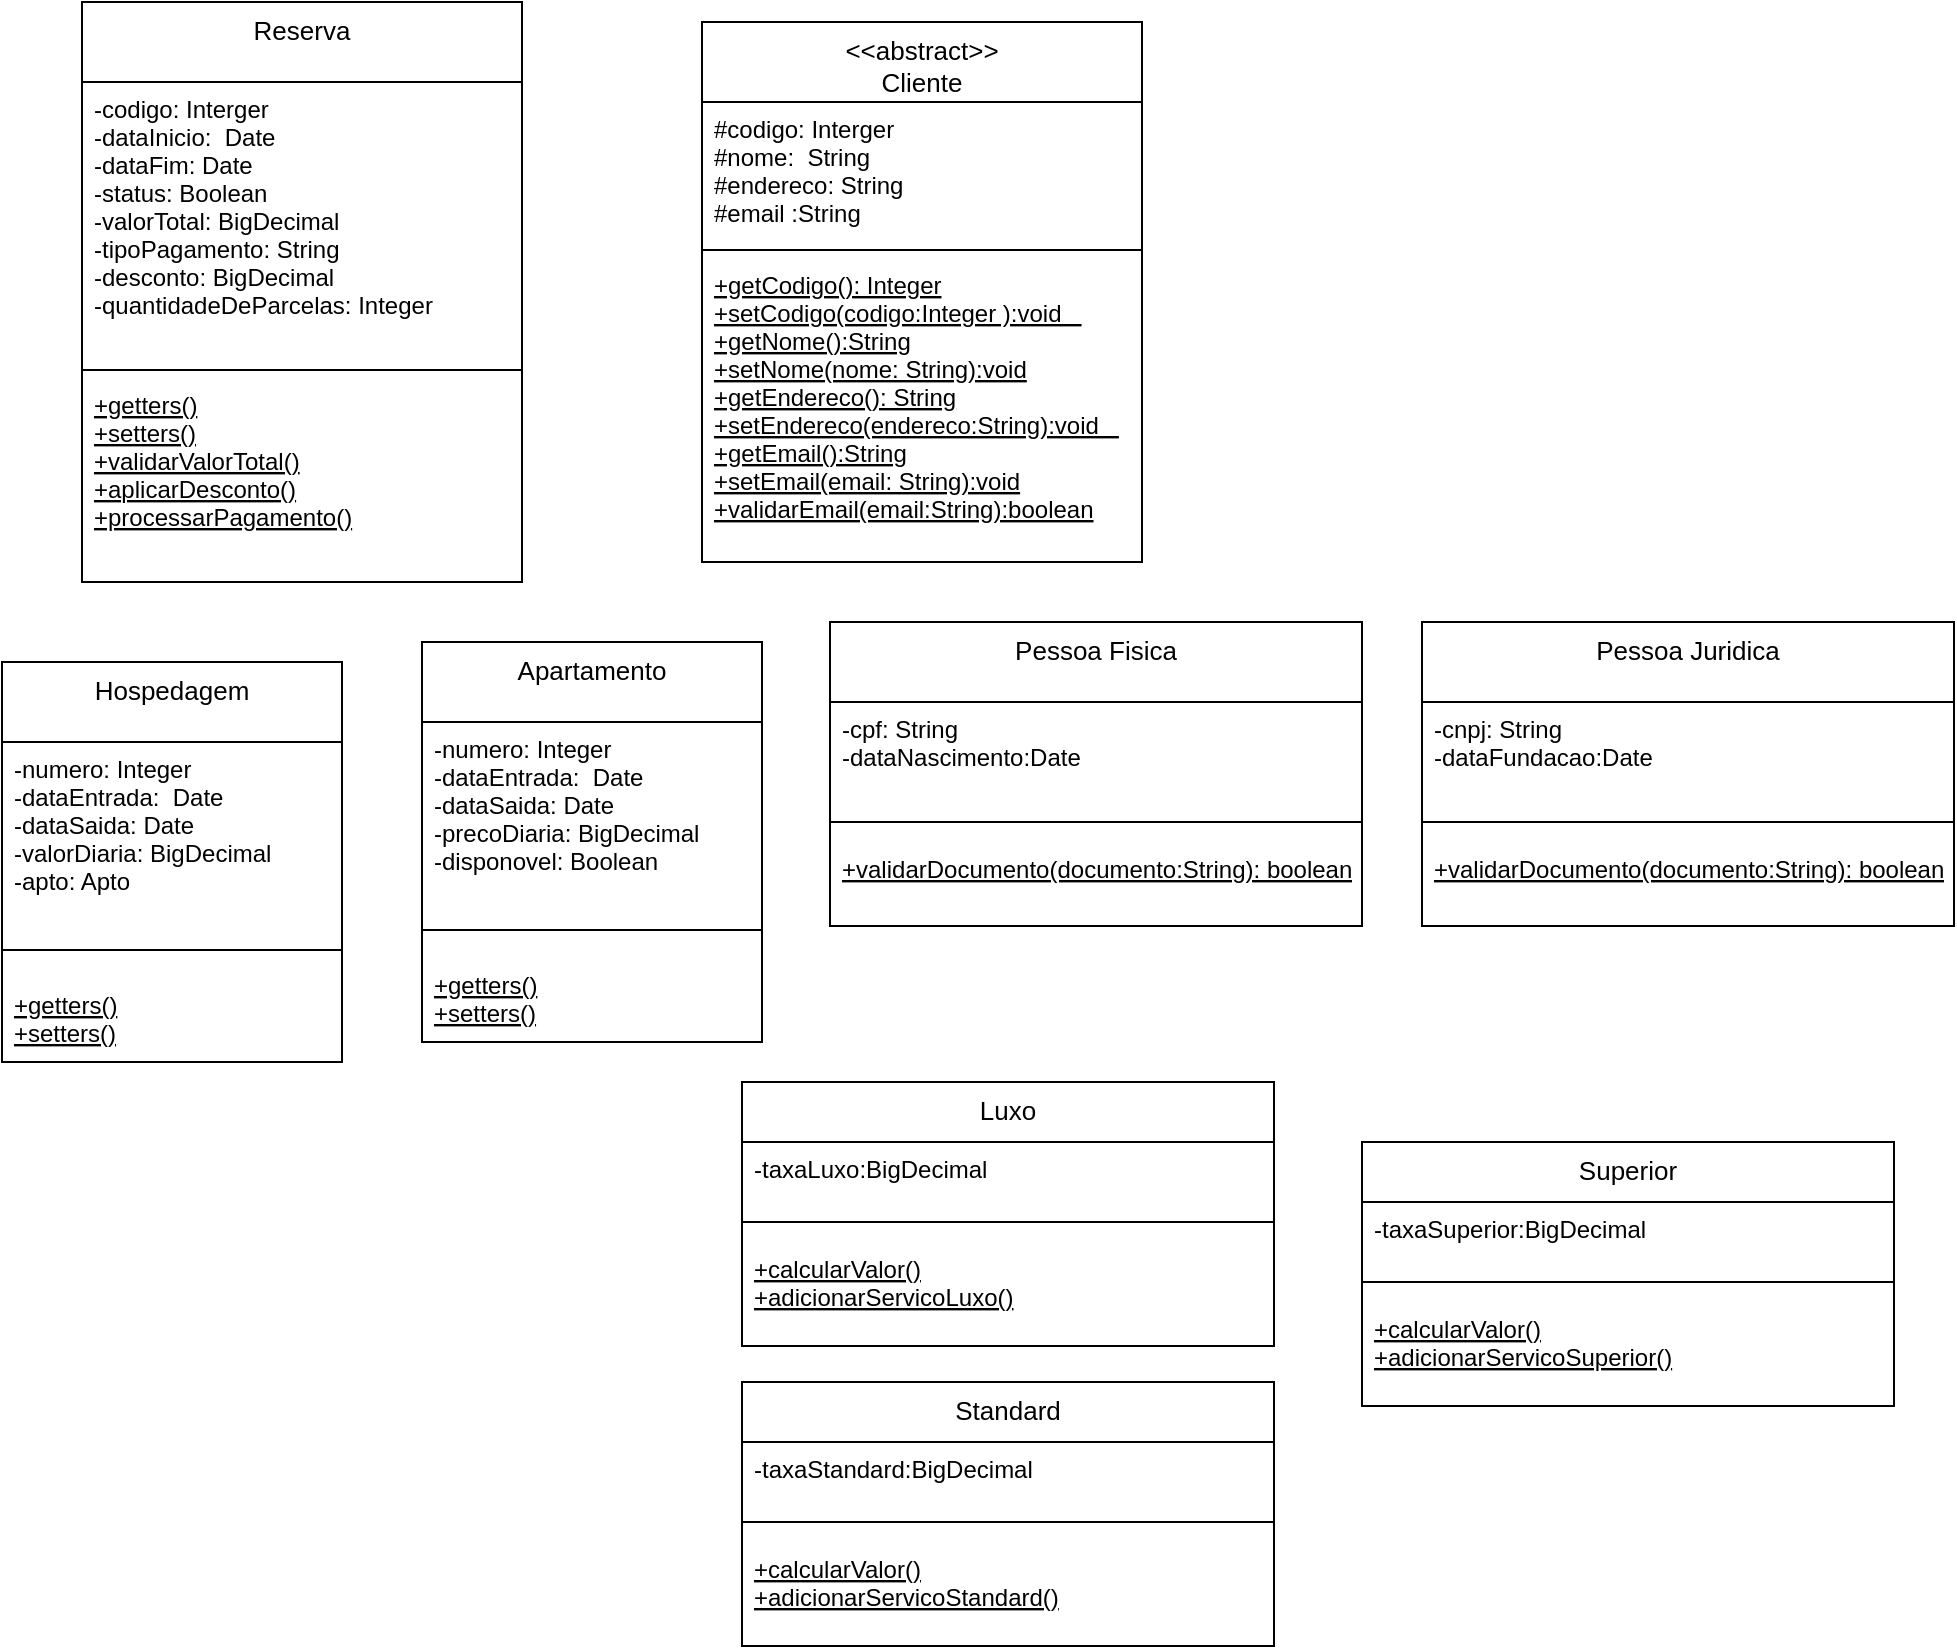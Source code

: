 <mxfile version="24.3.1" type="github">
  <diagram id="C5RBs43oDa-KdzZeNtuy" name="Page-1">
    <mxGraphModel dx="503" dy="243" grid="1" gridSize="10" guides="1" tooltips="1" connect="1" arrows="1" fold="1" page="1" pageScale="1" pageWidth="827" pageHeight="1169" math="0" shadow="0">
      <root>
        <mxCell id="WIyWlLk6GJQsqaUBKTNV-0" />
        <mxCell id="WIyWlLk6GJQsqaUBKTNV-1" parent="WIyWlLk6GJQsqaUBKTNV-0" />
        <mxCell id="zkfFHV4jXpPFQw0GAbJ--6" value="&lt;&lt;abstract&gt;&gt;&#xa;Cliente" style="swimlane;fontStyle=0;align=center;verticalAlign=top;childLayout=stackLayout;horizontal=1;startSize=40;horizontalStack=0;resizeParent=1;resizeLast=0;collapsible=1;marginBottom=0;rounded=0;shadow=0;strokeWidth=1;fontSize=13;" parent="WIyWlLk6GJQsqaUBKTNV-1" vertex="1">
          <mxGeometry x="350" y="190" width="220" height="270" as="geometry">
            <mxRectangle x="130" y="380" width="160" height="26" as="alternateBounds" />
          </mxGeometry>
        </mxCell>
        <mxCell id="zkfFHV4jXpPFQw0GAbJ--7" value="#codigo: Interger&#xa;#nome:  String&#xa;#endereco: String&#xa;#email :String" style="text;align=left;verticalAlign=top;spacingLeft=4;spacingRight=4;overflow=hidden;rotatable=0;points=[[0,0.5],[1,0.5]];portConstraint=eastwest;" parent="zkfFHV4jXpPFQw0GAbJ--6" vertex="1">
          <mxGeometry y="40" width="220" height="70" as="geometry" />
        </mxCell>
        <mxCell id="zkfFHV4jXpPFQw0GAbJ--9" value="" style="line;html=1;strokeWidth=1;align=left;verticalAlign=middle;spacingTop=-1;spacingLeft=3;spacingRight=3;rotatable=0;labelPosition=right;points=[];portConstraint=eastwest;" parent="zkfFHV4jXpPFQw0GAbJ--6" vertex="1">
          <mxGeometry y="110" width="220" height="8" as="geometry" />
        </mxCell>
        <mxCell id="hSTDr8NA67b-wajZTIG6-1" value="Reserva" style="swimlane;fontStyle=0;align=center;verticalAlign=top;childLayout=stackLayout;horizontal=1;startSize=40;horizontalStack=0;resizeParent=1;resizeLast=0;collapsible=1;marginBottom=0;rounded=0;shadow=0;strokeWidth=1;fontSize=13;" vertex="1" parent="WIyWlLk6GJQsqaUBKTNV-1">
          <mxGeometry x="40" y="180" width="220" height="290" as="geometry">
            <mxRectangle x="130" y="380" width="160" height="26" as="alternateBounds" />
          </mxGeometry>
        </mxCell>
        <mxCell id="hSTDr8NA67b-wajZTIG6-2" value="-codigo: Interger&#xa;-dataInicio:  Date&#xa;-dataFim: Date&#xa;-status: Boolean&#xa;-valorTotal: BigDecimal&#xa;-tipoPagamento: String&#xa;-desconto: BigDecimal&#xa;-quantidadeDeParcelas: Integer" style="text;align=left;verticalAlign=top;spacingLeft=4;spacingRight=4;overflow=hidden;rotatable=0;points=[[0,0.5],[1,0.5]];portConstraint=eastwest;" vertex="1" parent="hSTDr8NA67b-wajZTIG6-1">
          <mxGeometry y="40" width="220" height="140" as="geometry" />
        </mxCell>
        <mxCell id="hSTDr8NA67b-wajZTIG6-3" value="" style="line;html=1;strokeWidth=1;align=left;verticalAlign=middle;spacingTop=-1;spacingLeft=3;spacingRight=3;rotatable=0;labelPosition=right;points=[];portConstraint=eastwest;" vertex="1" parent="hSTDr8NA67b-wajZTIG6-1">
          <mxGeometry y="180" width="220" height="8" as="geometry" />
        </mxCell>
        <mxCell id="hSTDr8NA67b-wajZTIG6-4" value="+getters()&#xa;+setters()&#xa;+validarValorTotal()&#xa;+aplicarDesconto()&#xa;+processarPagamento()" style="text;align=left;verticalAlign=top;spacingLeft=4;spacingRight=4;overflow=hidden;rotatable=0;points=[[0,0.5],[1,0.5]];portConstraint=eastwest;fontStyle=4" vertex="1" parent="hSTDr8NA67b-wajZTIG6-1">
          <mxGeometry y="188" width="220" height="82" as="geometry" />
        </mxCell>
        <mxCell id="zkfFHV4jXpPFQw0GAbJ--10" value="+getCodigo(): Integer&#xa;+setCodigo(codigo:Integer ):void   &#xa;+getNome():String&#xa;+setNome(nome: String):void&#xa;+getEndereco(): String&#xa;+setEndereco(endereco:String):void   &#xa;+getEmail():String&#xa;+setEmail(email: String):void&#xa;+validarEmail(email:String):boolean&#xa;" style="text;align=left;verticalAlign=top;spacingLeft=4;spacingRight=4;overflow=hidden;rotatable=0;points=[[0,0.5],[1,0.5]];portConstraint=eastwest;fontStyle=4" parent="WIyWlLk6GJQsqaUBKTNV-1" vertex="1">
          <mxGeometry x="350" y="308" width="220" height="152" as="geometry" />
        </mxCell>
        <mxCell id="hSTDr8NA67b-wajZTIG6-9" value="Hospedagem" style="swimlane;fontStyle=0;align=center;verticalAlign=top;childLayout=stackLayout;horizontal=1;startSize=40;horizontalStack=0;resizeParent=1;resizeLast=0;collapsible=1;marginBottom=0;rounded=0;shadow=0;strokeWidth=1;fontSize=13;" vertex="1" parent="WIyWlLk6GJQsqaUBKTNV-1">
          <mxGeometry y="510" width="170" height="200" as="geometry">
            <mxRectangle x="130" y="380" width="160" height="26" as="alternateBounds" />
          </mxGeometry>
        </mxCell>
        <mxCell id="hSTDr8NA67b-wajZTIG6-10" value="-numero: Integer&#xa;-dataEntrada:  Date&#xa;-dataSaida: Date&#xa;-valorDiaria: BigDecimal&#xa;-apto: Apto" style="text;align=left;verticalAlign=top;spacingLeft=4;spacingRight=4;overflow=hidden;rotatable=0;points=[[0,0.5],[1,0.5]];portConstraint=eastwest;" vertex="1" parent="hSTDr8NA67b-wajZTIG6-9">
          <mxGeometry y="40" width="170" height="90" as="geometry" />
        </mxCell>
        <mxCell id="hSTDr8NA67b-wajZTIG6-11" value="" style="line;html=1;strokeWidth=1;align=left;verticalAlign=middle;spacingTop=-1;spacingLeft=3;spacingRight=3;rotatable=0;labelPosition=right;points=[];portConstraint=eastwest;" vertex="1" parent="hSTDr8NA67b-wajZTIG6-9">
          <mxGeometry y="130" width="170" height="28" as="geometry" />
        </mxCell>
        <mxCell id="hSTDr8NA67b-wajZTIG6-12" value="+getters()&#xa;+setters()" style="text;align=left;verticalAlign=top;spacingLeft=4;spacingRight=4;overflow=hidden;rotatable=0;points=[[0,0.5],[1,0.5]];portConstraint=eastwest;fontStyle=4" vertex="1" parent="hSTDr8NA67b-wajZTIG6-9">
          <mxGeometry y="158" width="170" height="42" as="geometry" />
        </mxCell>
        <mxCell id="hSTDr8NA67b-wajZTIG6-18" value="Apartamento" style="swimlane;fontStyle=0;align=center;verticalAlign=top;childLayout=stackLayout;horizontal=1;startSize=40;horizontalStack=0;resizeParent=1;resizeLast=0;collapsible=1;marginBottom=0;rounded=0;shadow=0;strokeWidth=1;fontSize=13;" vertex="1" parent="WIyWlLk6GJQsqaUBKTNV-1">
          <mxGeometry x="210" y="500" width="170" height="200" as="geometry">
            <mxRectangle x="130" y="380" width="160" height="26" as="alternateBounds" />
          </mxGeometry>
        </mxCell>
        <mxCell id="hSTDr8NA67b-wajZTIG6-19" value="-numero: Integer&#xa;-dataEntrada:  Date&#xa;-dataSaida: Date&#xa;-precoDiaria: BigDecimal&#xa;-disponovel: Boolean&#xa;" style="text;align=left;verticalAlign=top;spacingLeft=4;spacingRight=4;overflow=hidden;rotatable=0;points=[[0,0.5],[1,0.5]];portConstraint=eastwest;" vertex="1" parent="hSTDr8NA67b-wajZTIG6-18">
          <mxGeometry y="40" width="170" height="90" as="geometry" />
        </mxCell>
        <mxCell id="hSTDr8NA67b-wajZTIG6-20" value="" style="line;html=1;strokeWidth=1;align=left;verticalAlign=middle;spacingTop=-1;spacingLeft=3;spacingRight=3;rotatable=0;labelPosition=right;points=[];portConstraint=eastwest;" vertex="1" parent="hSTDr8NA67b-wajZTIG6-18">
          <mxGeometry y="130" width="170" height="28" as="geometry" />
        </mxCell>
        <mxCell id="hSTDr8NA67b-wajZTIG6-21" value="+getters()&#xa;+setters()" style="text;align=left;verticalAlign=top;spacingLeft=4;spacingRight=4;overflow=hidden;rotatable=0;points=[[0,0.5],[1,0.5]];portConstraint=eastwest;fontStyle=4" vertex="1" parent="hSTDr8NA67b-wajZTIG6-18">
          <mxGeometry y="158" width="170" height="42" as="geometry" />
        </mxCell>
        <mxCell id="hSTDr8NA67b-wajZTIG6-22" value="Pessoa Fisica" style="swimlane;fontStyle=0;align=center;verticalAlign=top;childLayout=stackLayout;horizontal=1;startSize=40;horizontalStack=0;resizeParent=1;resizeLast=0;collapsible=1;marginBottom=0;rounded=0;shadow=0;strokeWidth=1;fontSize=13;" vertex="1" parent="WIyWlLk6GJQsqaUBKTNV-1">
          <mxGeometry x="414" y="490" width="266" height="152" as="geometry">
            <mxRectangle x="130" y="380" width="160" height="26" as="alternateBounds" />
          </mxGeometry>
        </mxCell>
        <mxCell id="hSTDr8NA67b-wajZTIG6-23" value="-cpf: String&#xa;-dataNascimento:Date" style="text;align=left;verticalAlign=top;spacingLeft=4;spacingRight=4;overflow=hidden;rotatable=0;points=[[0,0.5],[1,0.5]];portConstraint=eastwest;" vertex="1" parent="hSTDr8NA67b-wajZTIG6-22">
          <mxGeometry y="40" width="266" height="50" as="geometry" />
        </mxCell>
        <mxCell id="hSTDr8NA67b-wajZTIG6-24" value="" style="line;html=1;strokeWidth=1;align=left;verticalAlign=middle;spacingTop=-1;spacingLeft=3;spacingRight=3;rotatable=0;labelPosition=right;points=[];portConstraint=eastwest;" vertex="1" parent="hSTDr8NA67b-wajZTIG6-22">
          <mxGeometry y="90" width="266" height="20" as="geometry" />
        </mxCell>
        <mxCell id="hSTDr8NA67b-wajZTIG6-25" value="+validarDocumento(documento:String): boolean" style="text;align=left;verticalAlign=top;spacingLeft=4;spacingRight=4;overflow=hidden;rotatable=0;points=[[0,0.5],[1,0.5]];portConstraint=eastwest;fontStyle=4" vertex="1" parent="hSTDr8NA67b-wajZTIG6-22">
          <mxGeometry y="110" width="266" height="42" as="geometry" />
        </mxCell>
        <mxCell id="hSTDr8NA67b-wajZTIG6-26" value="Pessoa Juridica" style="swimlane;fontStyle=0;align=center;verticalAlign=top;childLayout=stackLayout;horizontal=1;startSize=40;horizontalStack=0;resizeParent=1;resizeLast=0;collapsible=1;marginBottom=0;rounded=0;shadow=0;strokeWidth=1;fontSize=13;" vertex="1" parent="WIyWlLk6GJQsqaUBKTNV-1">
          <mxGeometry x="710" y="490" width="266" height="152" as="geometry">
            <mxRectangle x="130" y="380" width="160" height="26" as="alternateBounds" />
          </mxGeometry>
        </mxCell>
        <mxCell id="hSTDr8NA67b-wajZTIG6-27" value="-cnpj: String&#xa;-dataFundacao:Date" style="text;align=left;verticalAlign=top;spacingLeft=4;spacingRight=4;overflow=hidden;rotatable=0;points=[[0,0.5],[1,0.5]];portConstraint=eastwest;" vertex="1" parent="hSTDr8NA67b-wajZTIG6-26">
          <mxGeometry y="40" width="266" height="50" as="geometry" />
        </mxCell>
        <mxCell id="hSTDr8NA67b-wajZTIG6-28" value="" style="line;html=1;strokeWidth=1;align=left;verticalAlign=middle;spacingTop=-1;spacingLeft=3;spacingRight=3;rotatable=0;labelPosition=right;points=[];portConstraint=eastwest;" vertex="1" parent="hSTDr8NA67b-wajZTIG6-26">
          <mxGeometry y="90" width="266" height="20" as="geometry" />
        </mxCell>
        <mxCell id="hSTDr8NA67b-wajZTIG6-29" value="+validarDocumento(documento:String): boolean" style="text;align=left;verticalAlign=top;spacingLeft=4;spacingRight=4;overflow=hidden;rotatable=0;points=[[0,0.5],[1,0.5]];portConstraint=eastwest;fontStyle=4" vertex="1" parent="hSTDr8NA67b-wajZTIG6-26">
          <mxGeometry y="110" width="266" height="42" as="geometry" />
        </mxCell>
        <mxCell id="hSTDr8NA67b-wajZTIG6-30" value="Luxo" style="swimlane;fontStyle=0;align=center;verticalAlign=top;childLayout=stackLayout;horizontal=1;startSize=30;horizontalStack=0;resizeParent=1;resizeLast=0;collapsible=1;marginBottom=0;rounded=0;shadow=0;strokeWidth=1;fontSize=13;" vertex="1" parent="WIyWlLk6GJQsqaUBKTNV-1">
          <mxGeometry x="370" y="720" width="266" height="132" as="geometry">
            <mxRectangle x="130" y="380" width="160" height="26" as="alternateBounds" />
          </mxGeometry>
        </mxCell>
        <mxCell id="hSTDr8NA67b-wajZTIG6-31" value="-taxaLuxo:BigDecimal" style="text;align=left;verticalAlign=top;spacingLeft=4;spacingRight=4;overflow=hidden;rotatable=0;points=[[0,0.5],[1,0.5]];portConstraint=eastwest;" vertex="1" parent="hSTDr8NA67b-wajZTIG6-30">
          <mxGeometry y="30" width="266" height="30" as="geometry" />
        </mxCell>
        <mxCell id="hSTDr8NA67b-wajZTIG6-32" value="" style="line;html=1;strokeWidth=1;align=left;verticalAlign=middle;spacingTop=-1;spacingLeft=3;spacingRight=3;rotatable=0;labelPosition=right;points=[];portConstraint=eastwest;" vertex="1" parent="hSTDr8NA67b-wajZTIG6-30">
          <mxGeometry y="60" width="266" height="20" as="geometry" />
        </mxCell>
        <mxCell id="hSTDr8NA67b-wajZTIG6-33" value="+calcularValor()&#xa;+adicionarServicoLuxo()" style="text;align=left;verticalAlign=top;spacingLeft=4;spacingRight=4;overflow=hidden;rotatable=0;points=[[0,0.5],[1,0.5]];portConstraint=eastwest;fontStyle=4" vertex="1" parent="hSTDr8NA67b-wajZTIG6-30">
          <mxGeometry y="80" width="266" height="42" as="geometry" />
        </mxCell>
        <mxCell id="hSTDr8NA67b-wajZTIG6-38" value="Superior" style="swimlane;fontStyle=0;align=center;verticalAlign=top;childLayout=stackLayout;horizontal=1;startSize=30;horizontalStack=0;resizeParent=1;resizeLast=0;collapsible=1;marginBottom=0;rounded=0;shadow=0;strokeWidth=1;fontSize=13;" vertex="1" parent="WIyWlLk6GJQsqaUBKTNV-1">
          <mxGeometry x="680" y="750" width="266" height="132" as="geometry">
            <mxRectangle x="130" y="380" width="160" height="26" as="alternateBounds" />
          </mxGeometry>
        </mxCell>
        <mxCell id="hSTDr8NA67b-wajZTIG6-39" value="-taxaSuperior:BigDecimal" style="text;align=left;verticalAlign=top;spacingLeft=4;spacingRight=4;overflow=hidden;rotatable=0;points=[[0,0.5],[1,0.5]];portConstraint=eastwest;" vertex="1" parent="hSTDr8NA67b-wajZTIG6-38">
          <mxGeometry y="30" width="266" height="30" as="geometry" />
        </mxCell>
        <mxCell id="hSTDr8NA67b-wajZTIG6-40" value="" style="line;html=1;strokeWidth=1;align=left;verticalAlign=middle;spacingTop=-1;spacingLeft=3;spacingRight=3;rotatable=0;labelPosition=right;points=[];portConstraint=eastwest;" vertex="1" parent="hSTDr8NA67b-wajZTIG6-38">
          <mxGeometry y="60" width="266" height="20" as="geometry" />
        </mxCell>
        <mxCell id="hSTDr8NA67b-wajZTIG6-41" value="+calcularValor()&#xa;+adicionarServicoSuperior()" style="text;align=left;verticalAlign=top;spacingLeft=4;spacingRight=4;overflow=hidden;rotatable=0;points=[[0,0.5],[1,0.5]];portConstraint=eastwest;fontStyle=4" vertex="1" parent="hSTDr8NA67b-wajZTIG6-38">
          <mxGeometry y="80" width="266" height="42" as="geometry" />
        </mxCell>
        <mxCell id="hSTDr8NA67b-wajZTIG6-42" value="Standard" style="swimlane;fontStyle=0;align=center;verticalAlign=top;childLayout=stackLayout;horizontal=1;startSize=30;horizontalStack=0;resizeParent=1;resizeLast=0;collapsible=1;marginBottom=0;rounded=0;shadow=0;strokeWidth=1;fontSize=13;" vertex="1" parent="WIyWlLk6GJQsqaUBKTNV-1">
          <mxGeometry x="370" y="870" width="266" height="132" as="geometry">
            <mxRectangle x="130" y="380" width="160" height="26" as="alternateBounds" />
          </mxGeometry>
        </mxCell>
        <mxCell id="hSTDr8NA67b-wajZTIG6-43" value="-taxaStandard:BigDecimal" style="text;align=left;verticalAlign=top;spacingLeft=4;spacingRight=4;overflow=hidden;rotatable=0;points=[[0,0.5],[1,0.5]];portConstraint=eastwest;" vertex="1" parent="hSTDr8NA67b-wajZTIG6-42">
          <mxGeometry y="30" width="266" height="30" as="geometry" />
        </mxCell>
        <mxCell id="hSTDr8NA67b-wajZTIG6-44" value="" style="line;html=1;strokeWidth=1;align=left;verticalAlign=middle;spacingTop=-1;spacingLeft=3;spacingRight=3;rotatable=0;labelPosition=right;points=[];portConstraint=eastwest;" vertex="1" parent="hSTDr8NA67b-wajZTIG6-42">
          <mxGeometry y="60" width="266" height="20" as="geometry" />
        </mxCell>
        <mxCell id="hSTDr8NA67b-wajZTIG6-45" value="+calcularValor()&#xa;+adicionarServicoStandard()" style="text;align=left;verticalAlign=top;spacingLeft=4;spacingRight=4;overflow=hidden;rotatable=0;points=[[0,0.5],[1,0.5]];portConstraint=eastwest;fontStyle=4" vertex="1" parent="hSTDr8NA67b-wajZTIG6-42">
          <mxGeometry y="80" width="266" height="42" as="geometry" />
        </mxCell>
      </root>
    </mxGraphModel>
  </diagram>
</mxfile>
